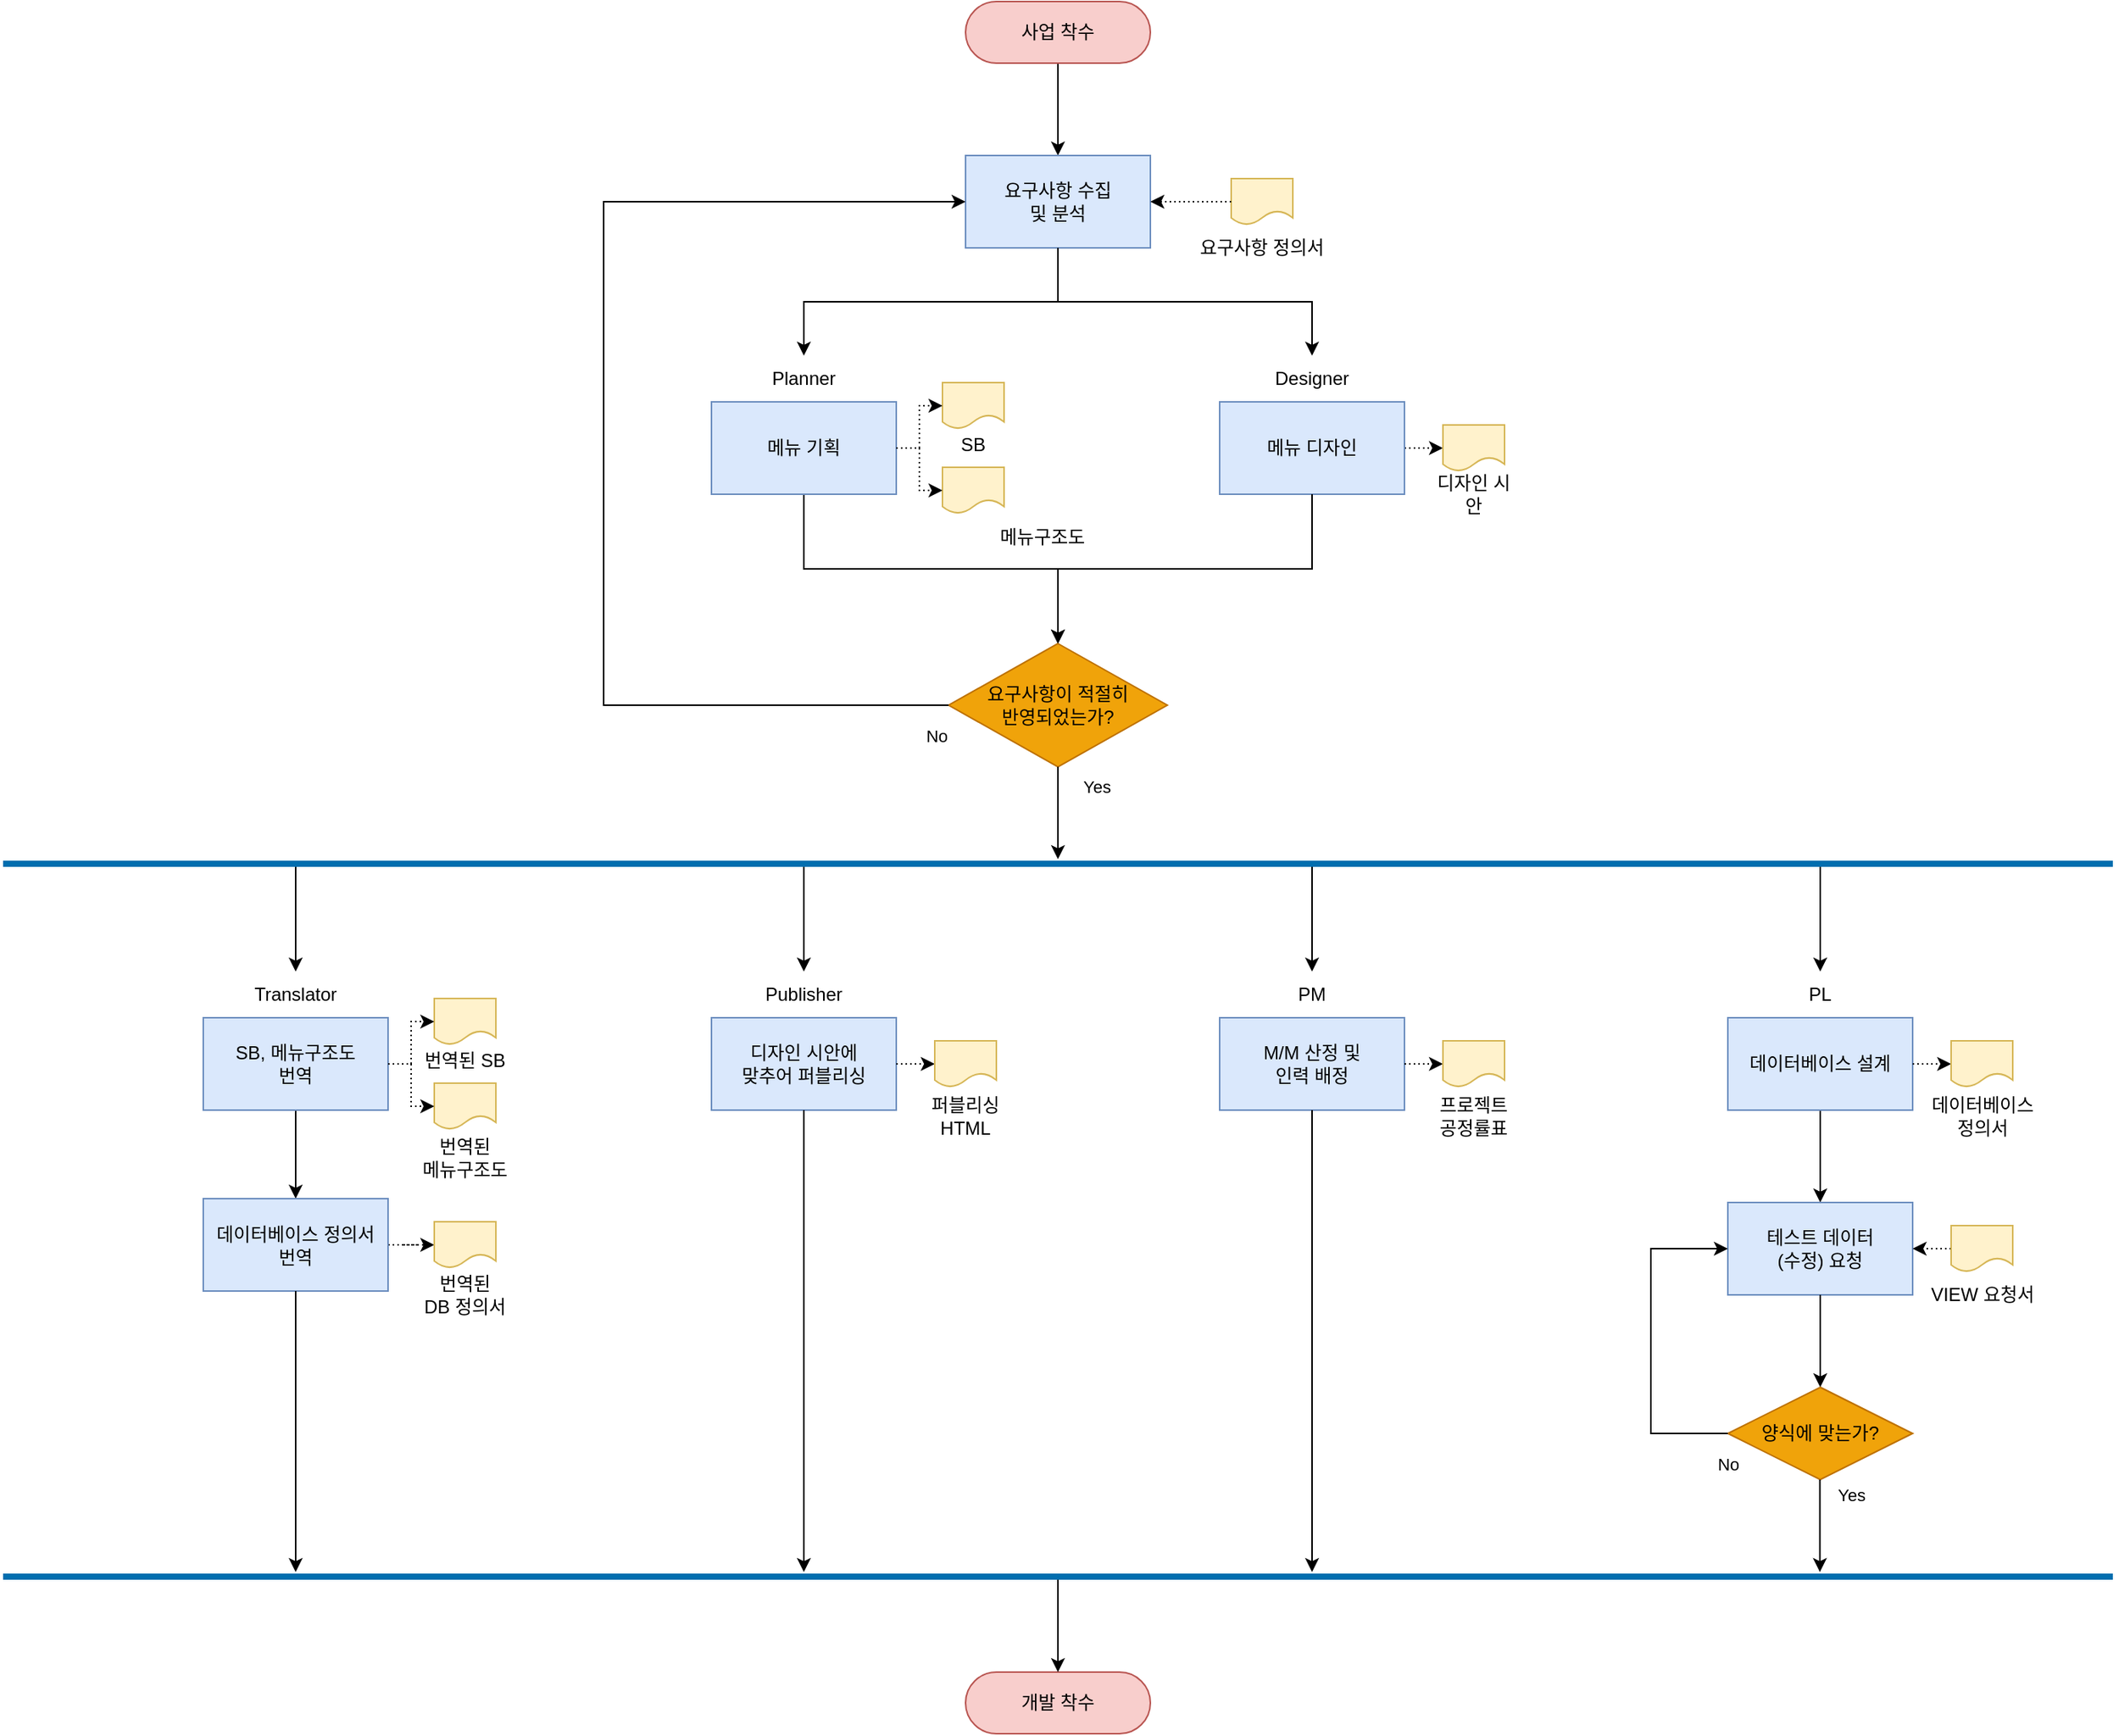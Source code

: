 <mxfile version="21.4.0" type="github" pages="2">
  <diagram id="ApFim-ZiYRaihryCVBSu" name="개발 이전 단계">
    <mxGraphModel dx="1865" dy="1051" grid="1" gridSize="10" guides="1" tooltips="1" connect="1" arrows="1" fold="1" page="1" pageScale="1" pageWidth="1390" pageHeight="1390" math="0" shadow="0">
      <root>
        <mxCell id="0" />
        <mxCell id="1" parent="0" />
        <mxCell id="KOi79CrwFPxrW92tcw0x-2" value="" style="edgeStyle=orthogonalEdgeStyle;rounded=0;orthogonalLoop=1;jettySize=auto;html=1;" edge="1" parent="1" source="UgyNSc586YXiHkbAKFf6-1" target="KOi79CrwFPxrW92tcw0x-1">
          <mxGeometry relative="1" as="geometry" />
        </mxCell>
        <mxCell id="UgyNSc586YXiHkbAKFf6-1" value="사업 착수" style="rounded=1;whiteSpace=wrap;html=1;fontSize=12;glass=0;strokeWidth=1;shadow=0;arcSize=50;fillColor=#f8cecc;strokeColor=#b85450;" vertex="1" parent="1">
          <mxGeometry x="635" y="110" width="120" height="40" as="geometry" />
        </mxCell>
        <mxCell id="KOi79CrwFPxrW92tcw0x-4" value="" style="edgeStyle=orthogonalEdgeStyle;rounded=0;orthogonalLoop=1;jettySize=auto;html=1;exitX=0.5;exitY=1;exitDx=0;exitDy=0;entryX=0.5;entryY=0;entryDx=0;entryDy=0;" edge="1" parent="1" source="KOi79CrwFPxrW92tcw0x-1" target="1zpQiLfxqWgQq9IZRaIA-9">
          <mxGeometry relative="1" as="geometry">
            <mxPoint x="570" y="340" as="targetPoint" />
          </mxGeometry>
        </mxCell>
        <mxCell id="KOi79CrwFPxrW92tcw0x-1" value="요구사항 수집&lt;br&gt;및 분석" style="rounded=0;whiteSpace=wrap;html=1;fillColor=#dae8fc;strokeColor=#6c8ebf;" vertex="1" parent="1">
          <mxGeometry x="635" y="210" width="120" height="60" as="geometry" />
        </mxCell>
        <mxCell id="I57N41cFZsX38iRNPhV9-2" value="" style="edgeStyle=orthogonalEdgeStyle;rounded=0;orthogonalLoop=1;jettySize=auto;html=1;exitX=0.5;exitY=1;exitDx=0;exitDy=0;entryX=0.5;entryY=0;entryDx=0;entryDy=0;" edge="1" parent="1" source="KOi79CrwFPxrW92tcw0x-3" target="I57N41cFZsX38iRNPhV9-1">
          <mxGeometry relative="1" as="geometry" />
        </mxCell>
        <mxCell id="KOi79CrwFPxrW92tcw0x-3" value="메뉴 기획" style="rounded=0;whiteSpace=wrap;html=1;fillColor=#dae8fc;strokeColor=#6c8ebf;" vertex="1" parent="1">
          <mxGeometry x="470" y="370" width="120" height="60" as="geometry" />
        </mxCell>
        <mxCell id="I57N41cFZsX38iRNPhV9-1" value="요구사항이 적절히&lt;br&gt;반영되었는가?" style="rhombus;whiteSpace=wrap;html=1;rounded=0;fillColor=#f0a30a;strokeColor=#BD7000;fontColor=#000000;" vertex="1" parent="1">
          <mxGeometry x="624" y="527" width="142" height="80" as="geometry" />
        </mxCell>
        <mxCell id="I57N41cFZsX38iRNPhV9-3" value="No" style="endArrow=classic;html=1;rounded=0;exitX=0;exitY=0.5;exitDx=0;exitDy=0;entryX=0;entryY=0.5;entryDx=0;entryDy=0;edgeStyle=orthogonalEdgeStyle;" edge="1" parent="1" source="I57N41cFZsX38iRNPhV9-1" target="KOi79CrwFPxrW92tcw0x-1">
          <mxGeometry x="-0.98" y="20" width="50" height="50" relative="1" as="geometry">
            <mxPoint x="530" y="500" as="sourcePoint" />
            <mxPoint x="580" y="450" as="targetPoint" />
            <Array as="points">
              <mxPoint x="400" y="567" />
              <mxPoint x="400" y="240" />
            </Array>
            <mxPoint as="offset" />
          </mxGeometry>
        </mxCell>
        <mxCell id="Rpd0c4KLnjqwRsKoIHZY-1" value="Translator" style="text;html=1;strokeColor=none;fillColor=none;align=center;verticalAlign=middle;whiteSpace=wrap;rounded=0;" vertex="1" parent="1">
          <mxGeometry x="170" y="740" width="60" height="30" as="geometry" />
        </mxCell>
        <mxCell id="Rpd0c4KLnjqwRsKoIHZY-3" value="PM" style="text;html=1;strokeColor=none;fillColor=none;align=center;verticalAlign=middle;whiteSpace=wrap;rounded=0;" vertex="1" parent="1">
          <mxGeometry x="830" y="740" width="60" height="30" as="geometry" />
        </mxCell>
        <mxCell id="Rpd0c4KLnjqwRsKoIHZY-4" value="PL" style="text;html=1;strokeColor=none;fillColor=none;align=center;verticalAlign=middle;whiteSpace=wrap;rounded=0;" vertex="1" parent="1">
          <mxGeometry x="1160" y="740" width="60" height="30" as="geometry" />
        </mxCell>
        <mxCell id="Rpd0c4KLnjqwRsKoIHZY-5" value="Publisher" style="text;html=1;strokeColor=none;fillColor=none;align=center;verticalAlign=middle;whiteSpace=wrap;rounded=0;" vertex="1" parent="1">
          <mxGeometry x="500" y="740" width="60" height="30" as="geometry" />
        </mxCell>
        <mxCell id="1zpQiLfxqWgQq9IZRaIA-18" value="" style="edgeStyle=orthogonalEdgeStyle;rounded=0;orthogonalLoop=1;jettySize=auto;html=1;exitX=1;exitY=0.5;exitDx=0;exitDy=0;entryX=0;entryY=0.5;entryDx=0;entryDy=0;dashed=1;dashPattern=1 2;" edge="1" parent="1" source="1zpQiLfxqWgQq9IZRaIA-5" target="1zpQiLfxqWgQq9IZRaIA-13">
          <mxGeometry relative="1" as="geometry" />
        </mxCell>
        <mxCell id="1zpQiLfxqWgQq9IZRaIA-5" value="메뉴 디자인" style="rounded=0;whiteSpace=wrap;html=1;fillColor=#dae8fc;strokeColor=#6c8ebf;" vertex="1" parent="1">
          <mxGeometry x="800" y="370" width="120" height="60" as="geometry" />
        </mxCell>
        <mxCell id="1zpQiLfxqWgQq9IZRaIA-6" value="" style="edgeStyle=orthogonalEdgeStyle;rounded=0;orthogonalLoop=1;jettySize=auto;html=1;exitX=0.5;exitY=1;exitDx=0;exitDy=0;entryX=0.5;entryY=0;entryDx=0;entryDy=0;" edge="1" parent="1" source="KOi79CrwFPxrW92tcw0x-1" target="1zpQiLfxqWgQq9IZRaIA-10">
          <mxGeometry relative="1" as="geometry">
            <mxPoint x="815" y="340" as="targetPoint" />
          </mxGeometry>
        </mxCell>
        <mxCell id="1zpQiLfxqWgQq9IZRaIA-8" value="" style="edgeStyle=orthogonalEdgeStyle;rounded=0;orthogonalLoop=1;jettySize=auto;html=1;exitX=0.5;exitY=1;exitDx=0;exitDy=0;entryX=0.5;entryY=0;entryDx=0;entryDy=0;" edge="1" parent="1" source="1zpQiLfxqWgQq9IZRaIA-5" target="I57N41cFZsX38iRNPhV9-1">
          <mxGeometry relative="1" as="geometry" />
        </mxCell>
        <mxCell id="1zpQiLfxqWgQq9IZRaIA-9" value="Planner" style="text;html=1;strokeColor=none;fillColor=none;align=center;verticalAlign=middle;whiteSpace=wrap;rounded=0;" vertex="1" parent="1">
          <mxGeometry x="500" y="340" width="60" height="30" as="geometry" />
        </mxCell>
        <mxCell id="1zpQiLfxqWgQq9IZRaIA-10" value="Designer" style="text;html=1;strokeColor=none;fillColor=none;align=center;verticalAlign=middle;whiteSpace=wrap;rounded=0;" vertex="1" parent="1">
          <mxGeometry x="830" y="340" width="60" height="30" as="geometry" />
        </mxCell>
        <mxCell id="1zpQiLfxqWgQq9IZRaIA-11" value="" style="shape=document;whiteSpace=wrap;html=1;boundedLbl=1;fillColor=#fff2cc;strokeColor=#d6b656;" vertex="1" parent="1">
          <mxGeometry x="620" y="357.5" width="40" height="30" as="geometry" />
        </mxCell>
        <mxCell id="1zpQiLfxqWgQq9IZRaIA-12" value="" style="shape=document;whiteSpace=wrap;html=1;boundedLbl=1;fillColor=#fff2cc;strokeColor=#d6b656;" vertex="1" parent="1">
          <mxGeometry x="620" y="412.5" width="40" height="30" as="geometry" />
        </mxCell>
        <mxCell id="1zpQiLfxqWgQq9IZRaIA-13" value="" style="shape=document;whiteSpace=wrap;html=1;boundedLbl=1;fillColor=#fff2cc;strokeColor=#d6b656;" vertex="1" parent="1">
          <mxGeometry x="945" y="385" width="40" height="30" as="geometry" />
        </mxCell>
        <mxCell id="1zpQiLfxqWgQq9IZRaIA-14" value="SB" style="text;html=1;strokeColor=none;fillColor=none;align=center;verticalAlign=middle;whiteSpace=wrap;rounded=0;" vertex="1" parent="1">
          <mxGeometry x="610" y="382.5" width="60" height="30" as="geometry" />
        </mxCell>
        <mxCell id="1zpQiLfxqWgQq9IZRaIA-15" value="메뉴구조도" style="text;html=1;strokeColor=none;fillColor=none;align=center;verticalAlign=middle;whiteSpace=wrap;rounded=0;" vertex="1" parent="1">
          <mxGeometry x="655" y="442.5" width="60" height="30" as="geometry" />
        </mxCell>
        <mxCell id="1zpQiLfxqWgQq9IZRaIA-16" value="디자인 시안" style="text;html=1;strokeColor=none;fillColor=none;align=center;verticalAlign=middle;whiteSpace=wrap;rounded=0;" vertex="1" parent="1">
          <mxGeometry x="935" y="415" width="60" height="30" as="geometry" />
        </mxCell>
        <mxCell id="1zpQiLfxqWgQq9IZRaIA-19" value="" style="endArrow=classic;html=1;rounded=0;exitX=1;exitY=0.5;exitDx=0;exitDy=0;entryX=0;entryY=0.5;entryDx=0;entryDy=0;edgeStyle=orthogonalEdgeStyle;dashed=1;dashPattern=1 2;" edge="1" parent="1" source="KOi79CrwFPxrW92tcw0x-3" target="1zpQiLfxqWgQq9IZRaIA-11">
          <mxGeometry width="50" height="50" relative="1" as="geometry">
            <mxPoint x="605" y="410" as="sourcePoint" />
            <mxPoint x="655" y="360" as="targetPoint" />
          </mxGeometry>
        </mxCell>
        <mxCell id="1zpQiLfxqWgQq9IZRaIA-20" value="" style="endArrow=classic;html=1;rounded=0;exitX=1;exitY=0.5;exitDx=0;exitDy=0;entryX=0;entryY=0.5;entryDx=0;entryDy=0;edgeStyle=orthogonalEdgeStyle;dashed=1;dashPattern=1 2;" edge="1" parent="1" source="KOi79CrwFPxrW92tcw0x-3" target="1zpQiLfxqWgQq9IZRaIA-12">
          <mxGeometry width="50" height="50" relative="1" as="geometry">
            <mxPoint x="605" y="410" as="sourcePoint" />
            <mxPoint x="655" y="360" as="targetPoint" />
          </mxGeometry>
        </mxCell>
        <mxCell id="UsPvd4qgAKRBgZNArH8N-1" value="" style="shape=document;whiteSpace=wrap;html=1;boundedLbl=1;fillColor=#fff2cc;strokeColor=#d6b656;" vertex="1" parent="1">
          <mxGeometry x="807.5" y="225" width="40" height="30" as="geometry" />
        </mxCell>
        <mxCell id="UsPvd4qgAKRBgZNArH8N-4" value="" style="endArrow=classic;html=1;rounded=0;exitX=0;exitY=0.5;exitDx=0;exitDy=0;entryX=1;entryY=0.5;entryDx=0;entryDy=0;dashed=1;dashPattern=1 2;" edge="1" parent="1" source="UsPvd4qgAKRBgZNArH8N-1" target="KOi79CrwFPxrW92tcw0x-1">
          <mxGeometry width="50" height="50" relative="1" as="geometry">
            <mxPoint x="820" y="300" as="sourcePoint" />
            <mxPoint x="870" y="250" as="targetPoint" />
          </mxGeometry>
        </mxCell>
        <mxCell id="UsPvd4qgAKRBgZNArH8N-5" value="요구사항 정의서" style="text;html=1;strokeColor=none;fillColor=none;align=center;verticalAlign=middle;whiteSpace=wrap;rounded=0;" vertex="1" parent="1">
          <mxGeometry x="780" y="255" width="95" height="30" as="geometry" />
        </mxCell>
        <mxCell id="m4kdrPFAbODgJ4vbUb9U-2" value="Yes" style="edgeStyle=orthogonalEdgeStyle;rounded=0;orthogonalLoop=1;jettySize=auto;html=1;exitX=0.5;exitY=1;exitDx=0;exitDy=0;" edge="1" parent="1" source="I57N41cFZsX38iRNPhV9-1">
          <mxGeometry x="-0.57" y="25" relative="1" as="geometry">
            <mxPoint x="695" y="607" as="sourcePoint" />
            <mxPoint x="695" y="667" as="targetPoint" />
            <mxPoint as="offset" />
          </mxGeometry>
        </mxCell>
        <mxCell id="yoj9XdeOsVLbJX6HyMk_-2" value="" style="edgeStyle=orthogonalEdgeStyle;rounded=0;orthogonalLoop=1;jettySize=auto;html=1;" edge="1" parent="1" source="m4kdrPFAbODgJ4vbUb9U-4" target="yoj9XdeOsVLbJX6HyMk_-1">
          <mxGeometry relative="1" as="geometry" />
        </mxCell>
        <mxCell id="m4kdrPFAbODgJ4vbUb9U-4" value="SB, 메뉴구조도&lt;br&gt;번역" style="rounded=0;whiteSpace=wrap;html=1;fillColor=#dae8fc;strokeColor=#6c8ebf;" vertex="1" parent="1">
          <mxGeometry x="140" y="770" width="120" height="60" as="geometry" />
        </mxCell>
        <mxCell id="m4kdrPFAbODgJ4vbUb9U-5" value="디자인 시안에 &lt;br&gt;맞추어 퍼블리싱" style="rounded=0;whiteSpace=wrap;html=1;fillColor=#dae8fc;strokeColor=#6c8ebf;" vertex="1" parent="1">
          <mxGeometry x="470" y="770" width="120" height="60" as="geometry" />
        </mxCell>
        <mxCell id="m4kdrPFAbODgJ4vbUb9U-6" value="M/M 산정 및&lt;br&gt;인력 배정" style="rounded=0;whiteSpace=wrap;html=1;fillColor=#dae8fc;strokeColor=#6c8ebf;" vertex="1" parent="1">
          <mxGeometry x="800" y="770" width="120" height="60" as="geometry" />
        </mxCell>
        <mxCell id="RZkFCWOz5aJ90pWj_2r2-2" value="" style="edgeStyle=orthogonalEdgeStyle;rounded=0;orthogonalLoop=1;jettySize=auto;html=1;" edge="1" parent="1" source="m4kdrPFAbODgJ4vbUb9U-7" target="RZkFCWOz5aJ90pWj_2r2-1">
          <mxGeometry relative="1" as="geometry" />
        </mxCell>
        <mxCell id="m4kdrPFAbODgJ4vbUb9U-7" value="데이터베이스 설계" style="rounded=0;whiteSpace=wrap;html=1;fillColor=#dae8fc;strokeColor=#6c8ebf;" vertex="1" parent="1">
          <mxGeometry x="1130" y="770" width="120" height="60" as="geometry" />
        </mxCell>
        <mxCell id="m4kdrPFAbODgJ4vbUb9U-8" value="" style="endArrow=classic;html=1;rounded=0;entryX=0.5;entryY=0;entryDx=0;entryDy=0;" edge="1" parent="1" target="Rpd0c4KLnjqwRsKoIHZY-1">
          <mxGeometry width="50" height="50" relative="1" as="geometry">
            <mxPoint x="200" y="670" as="sourcePoint" />
            <mxPoint x="280" y="660" as="targetPoint" />
          </mxGeometry>
        </mxCell>
        <mxCell id="m4kdrPFAbODgJ4vbUb9U-11" value="" style="endArrow=classic;html=1;rounded=0;entryX=0.5;entryY=0;entryDx=0;entryDy=0;" edge="1" parent="1" target="Rpd0c4KLnjqwRsKoIHZY-5">
          <mxGeometry width="50" height="50" relative="1" as="geometry">
            <mxPoint x="530" y="670" as="sourcePoint" />
            <mxPoint x="280" y="660" as="targetPoint" />
          </mxGeometry>
        </mxCell>
        <mxCell id="m4kdrPFAbODgJ4vbUb9U-12" value="" style="endArrow=classic;html=1;rounded=0;entryX=0.5;entryY=0;entryDx=0;entryDy=0;" edge="1" parent="1" target="Rpd0c4KLnjqwRsKoIHZY-3">
          <mxGeometry width="50" height="50" relative="1" as="geometry">
            <mxPoint x="860" y="670" as="sourcePoint" />
            <mxPoint x="280" y="660" as="targetPoint" />
          </mxGeometry>
        </mxCell>
        <mxCell id="m4kdrPFAbODgJ4vbUb9U-13" value="" style="endArrow=classic;html=1;rounded=0;entryX=0.5;entryY=0;entryDx=0;entryDy=0;" edge="1" parent="1" target="Rpd0c4KLnjqwRsKoIHZY-4">
          <mxGeometry width="50" height="50" relative="1" as="geometry">
            <mxPoint x="1190" y="670" as="sourcePoint" />
            <mxPoint x="280" y="660" as="targetPoint" />
          </mxGeometry>
        </mxCell>
        <mxCell id="m4kdrPFAbODgJ4vbUb9U-3" value="" style="endArrow=none;html=1;rounded=0;fillColor=#1ba1e2;strokeColor=#006EAF;strokeWidth=4;" edge="1" parent="1">
          <mxGeometry width="50" height="50" relative="1" as="geometry">
            <mxPoint x="10" y="670" as="sourcePoint" />
            <mxPoint x="1380" y="670" as="targetPoint" />
          </mxGeometry>
        </mxCell>
        <mxCell id="qsTpkCZVnvDET96jQxBf-7" value="" style="shape=document;whiteSpace=wrap;html=1;boundedLbl=1;fillColor=#fff2cc;strokeColor=#d6b656;" vertex="1" parent="1">
          <mxGeometry x="290" y="757.5" width="40" height="30" as="geometry" />
        </mxCell>
        <mxCell id="qsTpkCZVnvDET96jQxBf-8" value="" style="shape=document;whiteSpace=wrap;html=1;boundedLbl=1;fillColor=#fff2cc;strokeColor=#d6b656;" vertex="1" parent="1">
          <mxGeometry x="290" y="812.5" width="40" height="30" as="geometry" />
        </mxCell>
        <mxCell id="qsTpkCZVnvDET96jQxBf-9" value="번역된 SB" style="text;html=1;strokeColor=none;fillColor=none;align=center;verticalAlign=middle;whiteSpace=wrap;rounded=0;" vertex="1" parent="1">
          <mxGeometry x="280" y="782.5" width="60" height="30" as="geometry" />
        </mxCell>
        <mxCell id="qsTpkCZVnvDET96jQxBf-12" value="" style="endArrow=classic;html=1;rounded=0;exitX=1;exitY=0.5;exitDx=0;exitDy=0;entryX=0;entryY=0.5;entryDx=0;entryDy=0;edgeStyle=orthogonalEdgeStyle;dashed=1;dashPattern=1 2;" edge="1" parent="1" source="m4kdrPFAbODgJ4vbUb9U-4" target="qsTpkCZVnvDET96jQxBf-7">
          <mxGeometry width="50" height="50" relative="1" as="geometry">
            <mxPoint x="270" y="840" as="sourcePoint" />
            <mxPoint x="320" y="790" as="targetPoint" />
          </mxGeometry>
        </mxCell>
        <mxCell id="qsTpkCZVnvDET96jQxBf-13" value="" style="endArrow=classic;html=1;rounded=0;exitX=1;exitY=0.5;exitDx=0;exitDy=0;entryX=0;entryY=0.5;entryDx=0;entryDy=0;edgeStyle=orthogonalEdgeStyle;dashed=1;dashPattern=1 2;" edge="1" parent="1" source="m4kdrPFAbODgJ4vbUb9U-4" target="qsTpkCZVnvDET96jQxBf-8">
          <mxGeometry width="50" height="50" relative="1" as="geometry">
            <mxPoint x="270" y="840" as="sourcePoint" />
            <mxPoint x="320" y="790" as="targetPoint" />
          </mxGeometry>
        </mxCell>
        <mxCell id="qsTpkCZVnvDET96jQxBf-14" value="번역된 &lt;br&gt;메뉴구조도" style="text;html=1;strokeColor=none;fillColor=none;align=center;verticalAlign=middle;whiteSpace=wrap;rounded=0;" vertex="1" parent="1">
          <mxGeometry x="265" y="846" width="90" height="30" as="geometry" />
        </mxCell>
        <mxCell id="qsTpkCZVnvDET96jQxBf-15" value="" style="edgeStyle=orthogonalEdgeStyle;rounded=0;orthogonalLoop=1;jettySize=auto;html=1;exitX=1;exitY=0.5;exitDx=0;exitDy=0;entryX=0;entryY=0.5;entryDx=0;entryDy=0;dashed=1;dashPattern=1 2;" edge="1" parent="1" target="qsTpkCZVnvDET96jQxBf-16" source="m4kdrPFAbODgJ4vbUb9U-5">
          <mxGeometry relative="1" as="geometry">
            <mxPoint x="590" y="797.5" as="sourcePoint" />
          </mxGeometry>
        </mxCell>
        <mxCell id="qsTpkCZVnvDET96jQxBf-16" value="" style="shape=document;whiteSpace=wrap;html=1;boundedLbl=1;fillColor=#fff2cc;strokeColor=#d6b656;" vertex="1" parent="1">
          <mxGeometry x="615" y="785" width="40" height="30" as="geometry" />
        </mxCell>
        <mxCell id="qsTpkCZVnvDET96jQxBf-17" value="퍼블리싱&lt;br&gt;HTML" style="text;html=1;strokeColor=none;fillColor=none;align=center;verticalAlign=middle;whiteSpace=wrap;rounded=0;" vertex="1" parent="1">
          <mxGeometry x="605" y="819" width="60" height="30" as="geometry" />
        </mxCell>
        <mxCell id="6y4LoK07U-mxBxBL3GWm-1" value="" style="edgeStyle=orthogonalEdgeStyle;rounded=0;orthogonalLoop=1;jettySize=auto;html=1;entryX=0;entryY=0.5;entryDx=0;entryDy=0;dashed=1;dashPattern=1 2;exitX=1;exitY=0.5;exitDx=0;exitDy=0;" edge="1" parent="1" target="6y4LoK07U-mxBxBL3GWm-2" source="m4kdrPFAbODgJ4vbUb9U-6">
          <mxGeometry relative="1" as="geometry">
            <mxPoint x="920" y="800" as="sourcePoint" />
          </mxGeometry>
        </mxCell>
        <mxCell id="6y4LoK07U-mxBxBL3GWm-2" value="" style="shape=document;whiteSpace=wrap;html=1;boundedLbl=1;fillColor=#fff2cc;strokeColor=#d6b656;" vertex="1" parent="1">
          <mxGeometry x="945" y="785" width="40" height="30" as="geometry" />
        </mxCell>
        <mxCell id="6y4LoK07U-mxBxBL3GWm-3" value="프로젝트&lt;br&gt;공정률표" style="text;html=1;strokeColor=none;fillColor=none;align=center;verticalAlign=middle;whiteSpace=wrap;rounded=0;" vertex="1" parent="1">
          <mxGeometry x="935" y="819" width="60" height="30" as="geometry" />
        </mxCell>
        <mxCell id="RZkFCWOz5aJ90pWj_2r2-1" value="테스트 데이터&lt;br&gt;(수정) 요청" style="rounded=0;whiteSpace=wrap;html=1;fillColor=#dae8fc;strokeColor=#6c8ebf;" vertex="1" parent="1">
          <mxGeometry x="1130" y="890" width="120" height="60" as="geometry" />
        </mxCell>
        <mxCell id="p_Iu6pVenzZin4trawTp-1" value="" style="edgeStyle=orthogonalEdgeStyle;rounded=0;orthogonalLoop=1;jettySize=auto;html=1;exitX=1;exitY=0.5;exitDx=0;exitDy=0;entryX=0;entryY=0.5;entryDx=0;entryDy=0;dashed=1;dashPattern=1 2;" edge="1" parent="1" target="p_Iu6pVenzZin4trawTp-2" source="m4kdrPFAbODgJ4vbUb9U-7">
          <mxGeometry relative="1" as="geometry">
            <mxPoint x="1250" y="800" as="sourcePoint" />
          </mxGeometry>
        </mxCell>
        <mxCell id="p_Iu6pVenzZin4trawTp-2" value="" style="shape=document;whiteSpace=wrap;html=1;boundedLbl=1;fillColor=#fff2cc;strokeColor=#d6b656;" vertex="1" parent="1">
          <mxGeometry x="1275" y="785" width="40" height="30" as="geometry" />
        </mxCell>
        <mxCell id="p_Iu6pVenzZin4trawTp-3" value="데이터베이스&lt;br&gt;정의서" style="text;html=1;strokeColor=none;fillColor=none;align=center;verticalAlign=middle;whiteSpace=wrap;rounded=0;" vertex="1" parent="1">
          <mxGeometry x="1257.5" y="819" width="75" height="30" as="geometry" />
        </mxCell>
        <mxCell id="p_Iu6pVenzZin4trawTp-7" value="" style="edgeStyle=orthogonalEdgeStyle;rounded=0;orthogonalLoop=1;jettySize=auto;html=1;dashed=1;dashPattern=1 2;" edge="1" parent="1" source="p_Iu6pVenzZin4trawTp-5" target="RZkFCWOz5aJ90pWj_2r2-1">
          <mxGeometry relative="1" as="geometry" />
        </mxCell>
        <mxCell id="p_Iu6pVenzZin4trawTp-5" value="" style="shape=document;whiteSpace=wrap;html=1;boundedLbl=1;fillColor=#fff2cc;strokeColor=#d6b656;" vertex="1" parent="1">
          <mxGeometry x="1275" y="905" width="40" height="30" as="geometry" />
        </mxCell>
        <mxCell id="p_Iu6pVenzZin4trawTp-6" value="VIEW 요청서" style="text;html=1;strokeColor=none;fillColor=none;align=center;verticalAlign=middle;whiteSpace=wrap;rounded=0;" vertex="1" parent="1">
          <mxGeometry x="1257.5" y="935" width="75" height="30" as="geometry" />
        </mxCell>
        <mxCell id="yoj9XdeOsVLbJX6HyMk_-4" value="" style="edgeStyle=orthogonalEdgeStyle;rounded=0;orthogonalLoop=1;jettySize=auto;html=1;dashed=1;dashPattern=1 2;" edge="1" parent="1" source="yoj9XdeOsVLbJX6HyMk_-1" target="yoj9XdeOsVLbJX6HyMk_-3">
          <mxGeometry relative="1" as="geometry" />
        </mxCell>
        <mxCell id="yoj9XdeOsVLbJX6HyMk_-1" value="데이터베이스 정의서&lt;br&gt;번역" style="rounded=0;whiteSpace=wrap;html=1;fillColor=#dae8fc;strokeColor=#6c8ebf;" vertex="1" parent="1">
          <mxGeometry x="140" y="887.5" width="120" height="60" as="geometry" />
        </mxCell>
        <mxCell id="yoj9XdeOsVLbJX6HyMk_-3" value="" style="shape=document;whiteSpace=wrap;html=1;boundedLbl=1;fillColor=#fff2cc;strokeColor=#d6b656;" vertex="1" parent="1">
          <mxGeometry x="290" y="902.5" width="40" height="30" as="geometry" />
        </mxCell>
        <mxCell id="yoj9XdeOsVLbJX6HyMk_-5" value="번역된&lt;br&gt;DB 정의서" style="text;html=1;strokeColor=none;fillColor=none;align=center;verticalAlign=middle;whiteSpace=wrap;rounded=0;" vertex="1" parent="1">
          <mxGeometry x="265" y="935" width="90" height="30" as="geometry" />
        </mxCell>
        <mxCell id="yoj9XdeOsVLbJX6HyMk_-6" value="" style="edgeStyle=orthogonalEdgeStyle;rounded=0;orthogonalLoop=1;jettySize=auto;html=1;" edge="1" parent="1">
          <mxGeometry relative="1" as="geometry">
            <mxPoint x="1190" y="950" as="sourcePoint" />
            <mxPoint x="1190" y="1010" as="targetPoint" />
          </mxGeometry>
        </mxCell>
        <mxCell id="yoj9XdeOsVLbJX6HyMk_-8" value="양식에 맞는가?" style="rhombus;whiteSpace=wrap;html=1;fillColor=#f0a30a;strokeColor=#BD7000;fontColor=#000000;" vertex="1" parent="1">
          <mxGeometry x="1130" y="1010" width="120" height="60" as="geometry" />
        </mxCell>
        <mxCell id="eaSaNYSDg2VBEVXanopY-1" value="No" style="endArrow=classic;html=1;rounded=0;exitX=0;exitY=0.5;exitDx=0;exitDy=0;entryX=0;entryY=0.5;entryDx=0;entryDy=0;edgeStyle=orthogonalEdgeStyle;" edge="1" parent="1" source="yoj9XdeOsVLbJX6HyMk_-8" target="RZkFCWOz5aJ90pWj_2r2-1">
          <mxGeometry x="-1" y="20" width="50" height="50" relative="1" as="geometry">
            <mxPoint x="830" y="980" as="sourcePoint" />
            <mxPoint x="880" y="930" as="targetPoint" />
            <Array as="points">
              <mxPoint x="1080" y="1040" />
              <mxPoint x="1080" y="920" />
            </Array>
            <mxPoint as="offset" />
          </mxGeometry>
        </mxCell>
        <mxCell id="npcss-k5DpPRrzEivpQv-2" value="Yes" style="edgeStyle=orthogonalEdgeStyle;rounded=0;orthogonalLoop=1;jettySize=auto;html=1;" edge="1" parent="1">
          <mxGeometry x="-0.667" y="20" relative="1" as="geometry">
            <mxPoint x="1189.77" y="1070" as="sourcePoint" />
            <mxPoint x="1189.77" y="1130" as="targetPoint" />
            <mxPoint as="offset" />
          </mxGeometry>
        </mxCell>
        <mxCell id="npcss-k5DpPRrzEivpQv-4" value="" style="endArrow=classic;html=1;rounded=0;exitX=0.5;exitY=1;exitDx=0;exitDy=0;" edge="1" parent="1" source="m4kdrPFAbODgJ4vbUb9U-6">
          <mxGeometry width="50" height="50" relative="1" as="geometry">
            <mxPoint x="860" y="950" as="sourcePoint" />
            <mxPoint x="860" y="1130" as="targetPoint" />
          </mxGeometry>
        </mxCell>
        <mxCell id="npcss-k5DpPRrzEivpQv-5" value="" style="endArrow=classic;html=1;rounded=0;exitX=0.5;exitY=1;exitDx=0;exitDy=0;" edge="1" parent="1" source="yoj9XdeOsVLbJX6HyMk_-1">
          <mxGeometry width="50" height="50" relative="1" as="geometry">
            <mxPoint x="600" y="1110" as="sourcePoint" />
            <mxPoint x="200" y="1130" as="targetPoint" />
          </mxGeometry>
        </mxCell>
        <mxCell id="npcss-k5DpPRrzEivpQv-7" value="" style="endArrow=classic;html=1;rounded=0;exitX=0.5;exitY=1;exitDx=0;exitDy=0;" edge="1" parent="1" source="m4kdrPFAbODgJ4vbUb9U-5">
          <mxGeometry width="50" height="50" relative="1" as="geometry">
            <mxPoint x="574" y="1002.5" as="sourcePoint" />
            <mxPoint x="530" y="1130" as="targetPoint" />
          </mxGeometry>
        </mxCell>
        <mxCell id="npcss-k5DpPRrzEivpQv-3" value="" style="endArrow=none;html=1;rounded=0;fillColor=#1ba1e2;strokeColor=#006EAF;strokeWidth=4;" edge="1" parent="1">
          <mxGeometry width="50" height="50" relative="1" as="geometry">
            <mxPoint x="10" y="1133" as="sourcePoint" />
            <mxPoint x="1380" y="1133" as="targetPoint" />
          </mxGeometry>
        </mxCell>
        <mxCell id="npcss-k5DpPRrzEivpQv-11" value="개발 착수" style="rounded=1;whiteSpace=wrap;html=1;fontSize=12;glass=0;strokeWidth=1;shadow=0;arcSize=50;fillColor=#f8cecc;strokeColor=#b85450;" vertex="1" parent="1">
          <mxGeometry x="635" y="1195" width="120" height="40" as="geometry" />
        </mxCell>
        <mxCell id="npcss-k5DpPRrzEivpQv-12" value="" style="endArrow=classic;html=1;rounded=0;entryX=0.5;entryY=0;entryDx=0;entryDy=0;" edge="1" parent="1" target="npcss-k5DpPRrzEivpQv-11">
          <mxGeometry width="50" height="50" relative="1" as="geometry">
            <mxPoint x="695" y="1135" as="sourcePoint" />
            <mxPoint x="780" y="1245" as="targetPoint" />
          </mxGeometry>
        </mxCell>
      </root>
    </mxGraphModel>
  </diagram>
  <diagram id="CL1gKU6tuIYCMp_odOO4" name="개발 단계">
    <mxGraphModel dx="2052" dy="1156" grid="1" gridSize="10" guides="1" tooltips="1" connect="1" arrows="1" fold="1" page="1" pageScale="1" pageWidth="1390" pageHeight="1590" math="0" shadow="0">
      <root>
        <mxCell id="0" />
        <mxCell id="1" parent="0" />
        <mxCell id="eMJAuvo2ZPw_RIUEBvR2-1" value="개발 착수" style="rounded=1;whiteSpace=wrap;html=1;fontSize=12;glass=0;strokeWidth=1;shadow=0;arcSize=50;fillColor=#f8cecc;strokeColor=#b85450;" vertex="1" parent="1">
          <mxGeometry x="635" y="80" width="120" height="40" as="geometry" />
        </mxCell>
        <mxCell id="5EEhx3yLkFD9i8A3M0L_-2" value="" style="edgeStyle=orthogonalEdgeStyle;rounded=0;orthogonalLoop=1;jettySize=auto;html=1;entryX=0.5;entryY=0;entryDx=0;entryDy=0;exitX=0.5;exitY=1;exitDx=0;exitDy=0;" edge="1" parent="1" source="eMJAuvo2ZPw_RIUEBvR2-1" target="5EEhx3yLkFD9i8A3M0L_-11">
          <mxGeometry relative="1" as="geometry">
            <mxPoint x="570" y="190" as="targetPoint" />
            <mxPoint x="670" y="150" as="sourcePoint" />
          </mxGeometry>
        </mxCell>
        <mxCell id="5EEhx3yLkFD9i8A3M0L_-5" value="로그인 및 API 연동" style="rounded=0;whiteSpace=wrap;html=1;fillColor=#dae8fc;strokeColor=#6c8ebf;" vertex="1" parent="1">
          <mxGeometry x="470" y="220" width="120" height="60" as="geometry" />
        </mxCell>
        <mxCell id="5EEhx3yLkFD9i8A3M0L_-9" value="" style="edgeStyle=orthogonalEdgeStyle;rounded=0;orthogonalLoop=1;jettySize=auto;html=1;entryX=0.5;entryY=0;entryDx=0;entryDy=0;exitX=0.5;exitY=1;exitDx=0;exitDy=0;" edge="1" parent="1" source="eMJAuvo2ZPw_RIUEBvR2-1" target="5EEhx3yLkFD9i8A3M0L_-12">
          <mxGeometry relative="1" as="geometry">
            <mxPoint x="815" y="190" as="targetPoint" />
            <mxPoint x="700" y="140" as="sourcePoint" />
          </mxGeometry>
        </mxCell>
        <mxCell id="5EEhx3yLkFD9i8A3M0L_-11" value="본사 팀장 (PL)" style="text;html=1;strokeColor=none;fillColor=none;align=center;verticalAlign=middle;whiteSpace=wrap;rounded=0;" vertex="1" parent="1">
          <mxGeometry x="490" y="190" width="80" height="30" as="geometry" />
        </mxCell>
        <mxCell id="5EEhx3yLkFD9i8A3M0L_-12" value="본사 팀원" style="text;html=1;strokeColor=none;fillColor=none;align=center;verticalAlign=middle;whiteSpace=wrap;rounded=0;" vertex="1" parent="1">
          <mxGeometry x="830" y="190" width="60" height="30" as="geometry" />
        </mxCell>
        <mxCell id="V7qoUAEnPU-axc08T_6e-2" value="협업 툴 구성" style="rounded=0;whiteSpace=wrap;html=1;fillColor=#dae8fc;strokeColor=#6c8ebf;" vertex="1" parent="1">
          <mxGeometry x="800" y="220" width="120" height="60" as="geometry" />
        </mxCell>
        <mxCell id="V7qoUAEnPU-axc08T_6e-3" value="" style="shape=document;whiteSpace=wrap;html=1;boundedLbl=1;fillColor=#fff2cc;strokeColor=#d6b656;" vertex="1" parent="1">
          <mxGeometry x="950" y="210" width="40" height="30" as="geometry" />
        </mxCell>
        <mxCell id="V7qoUAEnPU-axc08T_6e-4" value="" style="shape=document;whiteSpace=wrap;html=1;boundedLbl=1;fillColor=#fff2cc;strokeColor=#d6b656;" vertex="1" parent="1">
          <mxGeometry x="950" y="265" width="40" height="30" as="geometry" />
        </mxCell>
        <mxCell id="V7qoUAEnPU-axc08T_6e-5" value="Slack" style="text;html=1;strokeColor=none;fillColor=none;align=center;verticalAlign=middle;whiteSpace=wrap;rounded=0;" vertex="1" parent="1">
          <mxGeometry x="940" y="235" width="60" height="30" as="geometry" />
        </mxCell>
        <mxCell id="V7qoUAEnPU-axc08T_6e-6" value="" style="endArrow=classic;html=1;rounded=0;exitX=1;exitY=0.5;exitDx=0;exitDy=0;entryX=0;entryY=0.5;entryDx=0;entryDy=0;edgeStyle=orthogonalEdgeStyle;dashed=1;dashPattern=1 2;" edge="1" parent="1" source="V7qoUAEnPU-axc08T_6e-2" target="V7qoUAEnPU-axc08T_6e-3">
          <mxGeometry width="50" height="50" relative="1" as="geometry">
            <mxPoint x="930" y="272.5" as="sourcePoint" />
            <mxPoint x="980" y="222.5" as="targetPoint" />
          </mxGeometry>
        </mxCell>
        <mxCell id="V7qoUAEnPU-axc08T_6e-7" value="" style="endArrow=classic;html=1;rounded=0;exitX=1;exitY=0.5;exitDx=0;exitDy=0;entryX=0;entryY=0.5;entryDx=0;entryDy=0;edgeStyle=orthogonalEdgeStyle;dashed=1;dashPattern=1 2;" edge="1" parent="1" source="V7qoUAEnPU-axc08T_6e-2" target="V7qoUAEnPU-axc08T_6e-4">
          <mxGeometry width="50" height="50" relative="1" as="geometry">
            <mxPoint x="930" y="272.5" as="sourcePoint" />
            <mxPoint x="980" y="222.5" as="targetPoint" />
          </mxGeometry>
        </mxCell>
        <mxCell id="V7qoUAEnPU-axc08T_6e-8" value="Notion / Redmine" style="text;html=1;strokeColor=none;fillColor=none;align=center;verticalAlign=middle;whiteSpace=wrap;rounded=0;" vertex="1" parent="1">
          <mxGeometry x="917.5" y="295" width="105" height="30" as="geometry" />
        </mxCell>
        <mxCell id="IhzZliXUSOPgyFXdE7bV-2" value="" style="edgeStyle=orthogonalEdgeStyle;rounded=0;orthogonalLoop=1;jettySize=auto;html=1;dashed=1;" edge="1" parent="1" source="EFamOA1END-NmIYTXA1N-1" target="eMJAuvo2ZPw_RIUEBvR2-1">
          <mxGeometry relative="1" as="geometry" />
        </mxCell>
        <mxCell id="EFamOA1END-NmIYTXA1N-1" value="" style="shape=document;whiteSpace=wrap;html=1;boundedLbl=1;fillColor=#fff2cc;strokeColor=#d6b656;" vertex="1" parent="1">
          <mxGeometry x="800" y="85" width="40" height="30" as="geometry" />
        </mxCell>
        <mxCell id="EFamOA1END-NmIYTXA1N-2" value="" style="shape=document;whiteSpace=wrap;html=1;boundedLbl=1;fillColor=#fff2cc;strokeColor=#d6b656;" vertex="1" parent="1">
          <mxGeometry x="860" y="85" width="40" height="30" as="geometry" />
        </mxCell>
        <mxCell id="EFamOA1END-NmIYTXA1N-3" value="" style="shape=document;whiteSpace=wrap;html=1;boundedLbl=1;fillColor=#fff2cc;strokeColor=#d6b656;" vertex="1" parent="1">
          <mxGeometry x="920" y="85" width="40" height="30" as="geometry" />
        </mxCell>
        <mxCell id="EFamOA1END-NmIYTXA1N-4" value="메뉴구조도" style="text;html=1;strokeColor=none;fillColor=none;align=center;verticalAlign=middle;whiteSpace=wrap;rounded=0;" vertex="1" parent="1">
          <mxGeometry x="790" y="115" width="60" height="30" as="geometry" />
        </mxCell>
        <mxCell id="EFamOA1END-NmIYTXA1N-5" value="SB" style="text;html=1;strokeColor=none;fillColor=none;align=center;verticalAlign=middle;whiteSpace=wrap;rounded=0;" vertex="1" parent="1">
          <mxGeometry x="850" y="115" width="60" height="30" as="geometry" />
        </mxCell>
        <mxCell id="IhzZliXUSOPgyFXdE7bV-1" value="DB 정의서" style="text;html=1;strokeColor=none;fillColor=none;align=center;verticalAlign=middle;whiteSpace=wrap;rounded=0;" vertex="1" parent="1">
          <mxGeometry x="910" y="115" width="60" height="30" as="geometry" />
        </mxCell>
        <mxCell id="UCsS4LbUzUh0bq4M3y02-1" value="" style="endArrow=classic;html=1;rounded=0;entryX=0.5;entryY=0;entryDx=0;entryDy=0;" edge="1" parent="1">
          <mxGeometry width="50" height="50" relative="1" as="geometry">
            <mxPoint x="529.29" y="280" as="sourcePoint" />
            <mxPoint x="529.29" y="350" as="targetPoint" />
          </mxGeometry>
        </mxCell>
        <mxCell id="UCsS4LbUzUh0bq4M3y02-2" value="" style="endArrow=classic;html=1;rounded=0;entryX=0.5;entryY=0;entryDx=0;entryDy=0;" edge="1" parent="1">
          <mxGeometry width="50" height="50" relative="1" as="geometry">
            <mxPoint x="860" y="280" as="sourcePoint" />
            <mxPoint x="860" y="350" as="targetPoint" />
          </mxGeometry>
        </mxCell>
        <mxCell id="cmBIsPsPV7qQPc_k9_W1-1" value="" style="endArrow=none;html=1;rounded=0;fillColor=#1ba1e2;strokeColor=#006EAF;strokeWidth=4;" edge="1" parent="1">
          <mxGeometry width="50" height="50" relative="1" as="geometry">
            <mxPoint x="10" y="352" as="sourcePoint" />
            <mxPoint x="1380" y="352" as="targetPoint" />
          </mxGeometry>
        </mxCell>
        <mxCell id="H533GOrnrWde79O0CGjL-14" value="" style="edgeStyle=orthogonalEdgeStyle;rounded=0;orthogonalLoop=1;jettySize=auto;html=1;" edge="1" parent="1" source="UCsS4LbUzUh0bq4M3y02-5" target="H533GOrnrWde79O0CGjL-13">
          <mxGeometry relative="1" as="geometry" />
        </mxCell>
        <mxCell id="UCsS4LbUzUh0bq4M3y02-5" value="대학담당자 협의사항&lt;br&gt;혹은 &lt;br&gt;기획자 문의사항 발생" style="rounded=0;whiteSpace=wrap;html=1;fillColor=#dae8fc;strokeColor=#6c8ebf;" vertex="1" parent="1">
          <mxGeometry x="300" y="583" width="120" height="60" as="geometry" />
        </mxCell>
        <mxCell id="K37aLPSJNI-PfmpmqtyZ-3" value="자력으로 해결 불가능한&lt;br&gt;문의사항, 문제 발생" style="rounded=0;whiteSpace=wrap;html=1;fillColor=#dae8fc;strokeColor=#6c8ebf;" vertex="1" parent="1">
          <mxGeometry x="630" y="583" width="120" height="60" as="geometry" />
        </mxCell>
        <mxCell id="H533GOrnrWde79O0CGjL-1" value="현지 팀장이&lt;br&gt;해결 가능한가?" style="rhombus;whiteSpace=wrap;html=1;rounded=0;fillColor=#f0a30a;strokeColor=#BD7000;fontColor=#000000;" vertex="1" parent="1">
          <mxGeometry x="949" y="713" width="142" height="80" as="geometry" />
        </mxCell>
        <mxCell id="H533GOrnrWde79O0CGjL-2" value="자력으로 해결 불가능한&lt;br&gt;문의사항, 문제 발생" style="rounded=0;whiteSpace=wrap;html=1;fillColor=#dae8fc;strokeColor=#6c8ebf;" vertex="1" parent="1">
          <mxGeometry x="960" y="583" width="120" height="60" as="geometry" />
        </mxCell>
        <mxCell id="H533GOrnrWde79O0CGjL-4" value="" style="endArrow=classic;html=1;rounded=0;entryX=0.5;entryY=0;entryDx=0;entryDy=0;" edge="1" parent="1">
          <mxGeometry width="50" height="50" relative="1" as="geometry">
            <mxPoint x="690" y="643" as="sourcePoint" />
            <mxPoint x="690" y="713" as="targetPoint" />
          </mxGeometry>
        </mxCell>
        <mxCell id="H533GOrnrWde79O0CGjL-5" value="" style="endArrow=classic;html=1;rounded=0;entryX=0.5;entryY=0;entryDx=0;entryDy=0;" edge="1" parent="1">
          <mxGeometry width="50" height="50" relative="1" as="geometry">
            <mxPoint x="1019.38" y="643" as="sourcePoint" />
            <mxPoint x="1019.38" y="713" as="targetPoint" />
          </mxGeometry>
        </mxCell>
        <mxCell id="H533GOrnrWde79O0CGjL-6" value="No" style="endArrow=classic;html=1;rounded=0;exitX=0;exitY=0.5;exitDx=0;exitDy=0;entryX=1;entryY=0.5;entryDx=0;entryDy=0;edgeStyle=orthogonalEdgeStyle;" edge="1" parent="1" source="H533GOrnrWde79O0CGjL-1" target="K37aLPSJNI-PfmpmqtyZ-3">
          <mxGeometry x="-1" y="20" width="50" height="50" relative="1" as="geometry">
            <mxPoint x="450" y="613" as="sourcePoint" />
            <mxPoint x="500" y="563" as="targetPoint" />
            <mxPoint x="1" as="offset" />
          </mxGeometry>
        </mxCell>
        <mxCell id="H533GOrnrWde79O0CGjL-7" value="Yes" style="endArrow=classic;html=1;rounded=0;entryX=0.5;entryY=0;entryDx=0;entryDy=0;" edge="1" parent="1">
          <mxGeometry x="-0.714" y="20" width="50" height="50" relative="1" as="geometry">
            <mxPoint x="1019.6" y="793" as="sourcePoint" />
            <mxPoint x="1019.6" y="863" as="targetPoint" />
            <mxPoint as="offset" />
          </mxGeometry>
        </mxCell>
        <mxCell id="H533GOrnrWde79O0CGjL-8" value="현지 팀장과 협업하여&lt;br&gt;문제 해결" style="rounded=0;whiteSpace=wrap;html=1;fillColor=#dae8fc;strokeColor=#6c8ebf;" vertex="1" parent="1">
          <mxGeometry x="960" y="863" width="120" height="60" as="geometry" />
        </mxCell>
        <mxCell id="H533GOrnrWde79O0CGjL-9" value="본사 개발자가&lt;br&gt;해결 가능한가?" style="rhombus;whiteSpace=wrap;html=1;rounded=0;fillColor=#f0a30a;strokeColor=#BD7000;fontColor=#000000;" vertex="1" parent="1">
          <mxGeometry x="619" y="713" width="142" height="80" as="geometry" />
        </mxCell>
        <mxCell id="H533GOrnrWde79O0CGjL-10" value="Yes" style="endArrow=classic;html=1;rounded=0;entryX=0.5;entryY=0;entryDx=0;entryDy=0;" edge="1" parent="1">
          <mxGeometry x="-0.714" y="20" width="50" height="50" relative="1" as="geometry">
            <mxPoint x="689.6" y="793" as="sourcePoint" />
            <mxPoint x="689.6" y="863" as="targetPoint" />
            <mxPoint as="offset" />
          </mxGeometry>
        </mxCell>
        <mxCell id="H533GOrnrWde79O0CGjL-12" value="" style="endArrow=classic;html=1;rounded=0;exitX=0;exitY=0.5;exitDx=0;exitDy=0;entryX=1;entryY=0.5;entryDx=0;entryDy=0;edgeStyle=orthogonalEdgeStyle;" edge="1" parent="1" source="H533GOrnrWde79O0CGjL-9" target="UCsS4LbUzUh0bq4M3y02-5">
          <mxGeometry width="50" height="50" relative="1" as="geometry">
            <mxPoint x="450" y="783" as="sourcePoint" />
            <mxPoint x="500" y="733" as="targetPoint" />
          </mxGeometry>
        </mxCell>
        <mxCell id="H533GOrnrWde79O0CGjL-22" value="" style="edgeStyle=orthogonalEdgeStyle;rounded=0;orthogonalLoop=1;jettySize=auto;html=1;" edge="1" parent="1" source="H533GOrnrWde79O0CGjL-13" target="H533GOrnrWde79O0CGjL-21">
          <mxGeometry relative="1" as="geometry" />
        </mxCell>
        <mxCell id="H533GOrnrWde79O0CGjL-13" value="본사 개발자 및&lt;br&gt;관련 담당자 참석&lt;br&gt;회의 진행" style="rounded=0;whiteSpace=wrap;html=1;fillColor=#dae8fc;strokeColor=#6c8ebf;" vertex="1" parent="1">
          <mxGeometry x="300" y="723" width="120" height="60" as="geometry" />
        </mxCell>
        <mxCell id="H533GOrnrWde79O0CGjL-15" value="본사 개발자" style="text;html=1;strokeColor=none;fillColor=none;align=center;verticalAlign=middle;whiteSpace=wrap;rounded=0;" vertex="1" parent="1">
          <mxGeometry x="330" y="424" width="60" height="30" as="geometry" />
        </mxCell>
        <mxCell id="H533GOrnrWde79O0CGjL-16" value="현지 팀장" style="text;html=1;strokeColor=none;fillColor=none;align=center;verticalAlign=middle;whiteSpace=wrap;rounded=0;" vertex="1" parent="1">
          <mxGeometry x="660" y="424" width="60" height="30" as="geometry" />
        </mxCell>
        <mxCell id="H533GOrnrWde79O0CGjL-17" value="현지 팀원" style="text;html=1;strokeColor=none;fillColor=none;align=center;verticalAlign=middle;whiteSpace=wrap;rounded=0;" vertex="1" parent="1">
          <mxGeometry x="990" y="424" width="60" height="30" as="geometry" />
        </mxCell>
        <mxCell id="H533GOrnrWde79O0CGjL-18" value="" style="endArrow=classic;html=1;rounded=0;entryX=0.5;entryY=0;entryDx=0;entryDy=0;" edge="1" parent="1">
          <mxGeometry width="50" height="50" relative="1" as="geometry">
            <mxPoint x="359.29" y="354" as="sourcePoint" />
            <mxPoint x="359.29" y="424" as="targetPoint" />
          </mxGeometry>
        </mxCell>
        <mxCell id="H533GOrnrWde79O0CGjL-19" value="" style="endArrow=classic;html=1;rounded=0;entryX=0.5;entryY=0;entryDx=0;entryDy=0;" edge="1" parent="1">
          <mxGeometry width="50" height="50" relative="1" as="geometry">
            <mxPoint x="694" y="354" as="sourcePoint" />
            <mxPoint x="694" y="424" as="targetPoint" />
          </mxGeometry>
        </mxCell>
        <mxCell id="H533GOrnrWde79O0CGjL-20" value="" style="endArrow=classic;html=1;rounded=0;entryX=0.5;entryY=0;entryDx=0;entryDy=0;" edge="1" parent="1">
          <mxGeometry width="50" height="50" relative="1" as="geometry">
            <mxPoint x="1019.29" y="354" as="sourcePoint" />
            <mxPoint x="1019.29" y="424" as="targetPoint" />
          </mxGeometry>
        </mxCell>
        <mxCell id="H533GOrnrWde79O0CGjL-21" value="문제 해결" style="rounded=0;whiteSpace=wrap;html=1;fillColor=#dae8fc;strokeColor=#6c8ebf;" vertex="1" parent="1">
          <mxGeometry x="300" y="863" width="120" height="60" as="geometry" />
        </mxCell>
        <mxCell id="H533GOrnrWde79O0CGjL-24" value="담당 메뉴 개발" style="rounded=0;whiteSpace=wrap;html=1;fillColor=#dae8fc;strokeColor=#6c8ebf;" vertex="1" parent="1">
          <mxGeometry x="300" y="454" width="120" height="60" as="geometry" />
        </mxCell>
        <mxCell id="H533GOrnrWde79O0CGjL-25" value="" style="endArrow=classic;html=1;rounded=0;entryX=0.5;entryY=0;entryDx=0;entryDy=0;" edge="1" parent="1">
          <mxGeometry width="50" height="50" relative="1" as="geometry">
            <mxPoint x="359.37" y="514" as="sourcePoint" />
            <mxPoint x="359.37" y="584" as="targetPoint" />
          </mxGeometry>
        </mxCell>
        <mxCell id="H533GOrnrWde79O0CGjL-26" value="담당 메뉴 개발" style="rounded=0;whiteSpace=wrap;html=1;fillColor=#dae8fc;strokeColor=#6c8ebf;" vertex="1" parent="1">
          <mxGeometry x="635" y="454" width="120" height="60" as="geometry" />
        </mxCell>
        <mxCell id="H533GOrnrWde79O0CGjL-27" value="" style="endArrow=classic;html=1;rounded=0;entryX=0.5;entryY=0;entryDx=0;entryDy=0;" edge="1" parent="1">
          <mxGeometry width="50" height="50" relative="1" as="geometry">
            <mxPoint x="694.37" y="514" as="sourcePoint" />
            <mxPoint x="694.37" y="584" as="targetPoint" />
          </mxGeometry>
        </mxCell>
        <mxCell id="H533GOrnrWde79O0CGjL-28" value="담당 메뉴 개발" style="rounded=0;whiteSpace=wrap;html=1;fillColor=#dae8fc;strokeColor=#6c8ebf;" vertex="1" parent="1">
          <mxGeometry x="960" y="454" width="120" height="60" as="geometry" />
        </mxCell>
        <mxCell id="H533GOrnrWde79O0CGjL-29" value="" style="endArrow=classic;html=1;rounded=0;entryX=0.5;entryY=0;entryDx=0;entryDy=0;" edge="1" parent="1">
          <mxGeometry width="50" height="50" relative="1" as="geometry">
            <mxPoint x="1019.37" y="514" as="sourcePoint" />
            <mxPoint x="1019.37" y="584" as="targetPoint" />
          </mxGeometry>
        </mxCell>
        <mxCell id="H533GOrnrWde79O0CGjL-11" value="본사 개발자와 협업하여&lt;br&gt;문제 해결" style="rounded=0;whiteSpace=wrap;html=1;fillColor=#dae8fc;strokeColor=#6c8ebf;" vertex="1" parent="1">
          <mxGeometry x="630" y="863" width="120" height="60" as="geometry" />
        </mxCell>
        <mxCell id="H533GOrnrWde79O0CGjL-35" value="담당 메뉴 개발이&lt;br&gt;완료되었는가?" style="rhombus;whiteSpace=wrap;html=1;rounded=0;fillColor=#f0a30a;strokeColor=#BD7000;fontColor=#000000;" vertex="1" parent="1">
          <mxGeometry x="289" y="990" width="142" height="80" as="geometry" />
        </mxCell>
        <mxCell id="H533GOrnrWde79O0CGjL-36" value="" style="endArrow=classic;html=1;rounded=0;exitX=0.5;exitY=1;exitDx=0;exitDy=0;entryX=0.5;entryY=0;entryDx=0;entryDy=0;" edge="1" parent="1" source="H533GOrnrWde79O0CGjL-21" target="H533GOrnrWde79O0CGjL-35">
          <mxGeometry width="50" height="50" relative="1" as="geometry">
            <mxPoint x="359.72" y="923" as="sourcePoint" />
            <mxPoint x="390" y="970" as="targetPoint" />
          </mxGeometry>
        </mxCell>
        <mxCell id="H533GOrnrWde79O0CGjL-37" value="No" style="endArrow=classic;html=1;rounded=0;exitX=0;exitY=0.5;exitDx=0;exitDy=0;entryX=0;entryY=0.5;entryDx=0;entryDy=0;edgeStyle=elbowEdgeStyle;" edge="1" parent="1" source="H533GOrnrWde79O0CGjL-35" target="H533GOrnrWde79O0CGjL-24">
          <mxGeometry x="-1" y="20" width="50" height="50" relative="1" as="geometry">
            <mxPoint x="370" y="850" as="sourcePoint" />
            <mxPoint x="420" y="800" as="targetPoint" />
            <Array as="points">
              <mxPoint x="230" y="750" />
            </Array>
            <mxPoint x="1" as="offset" />
          </mxGeometry>
        </mxCell>
        <mxCell id="H533GOrnrWde79O0CGjL-38" value="담당 메뉴 개발이&lt;br&gt;완료되었는가?" style="rhombus;whiteSpace=wrap;html=1;rounded=0;fillColor=#f0a30a;strokeColor=#BD7000;fontColor=#000000;" vertex="1" parent="1">
          <mxGeometry x="619" y="990" width="142" height="80" as="geometry" />
        </mxCell>
        <mxCell id="H533GOrnrWde79O0CGjL-39" value="" style="endArrow=classic;html=1;rounded=0;exitX=0.5;exitY=1;exitDx=0;exitDy=0;entryX=0.5;entryY=0;entryDx=0;entryDy=0;" edge="1" parent="1" target="H533GOrnrWde79O0CGjL-38">
          <mxGeometry width="50" height="50" relative="1" as="geometry">
            <mxPoint x="690" y="923" as="sourcePoint" />
            <mxPoint x="720" y="970" as="targetPoint" />
          </mxGeometry>
        </mxCell>
        <mxCell id="H533GOrnrWde79O0CGjL-40" value="No" style="endArrow=classic;html=1;rounded=0;exitX=0;exitY=0.5;exitDx=0;exitDy=0;entryX=0;entryY=0.5;entryDx=0;entryDy=0;edgeStyle=elbowEdgeStyle;" edge="1" parent="1" source="H533GOrnrWde79O0CGjL-38" target="H533GOrnrWde79O0CGjL-26">
          <mxGeometry x="-1" y="20" width="50" height="50" relative="1" as="geometry">
            <mxPoint x="694" y="850" as="sourcePoint" />
            <mxPoint x="624" y="484" as="targetPoint" />
            <Array as="points">
              <mxPoint x="560" y="750" />
            </Array>
            <mxPoint as="offset" />
          </mxGeometry>
        </mxCell>
        <mxCell id="H533GOrnrWde79O0CGjL-41" value="담당 메뉴 개발이&lt;br&gt;완료되었는가?" style="rhombus;whiteSpace=wrap;html=1;rounded=0;fillColor=#f0a30a;strokeColor=#BD7000;fontColor=#000000;" vertex="1" parent="1">
          <mxGeometry x="949" y="990" width="142" height="80" as="geometry" />
        </mxCell>
        <mxCell id="H533GOrnrWde79O0CGjL-42" value="" style="endArrow=classic;html=1;rounded=0;exitX=0.5;exitY=1;exitDx=0;exitDy=0;entryX=0.5;entryY=0;entryDx=0;entryDy=0;" edge="1" parent="1" target="H533GOrnrWde79O0CGjL-41">
          <mxGeometry width="50" height="50" relative="1" as="geometry">
            <mxPoint x="1020" y="923" as="sourcePoint" />
            <mxPoint x="1050" y="970" as="targetPoint" />
          </mxGeometry>
        </mxCell>
        <mxCell id="H533GOrnrWde79O0CGjL-43" value="No" style="endArrow=classic;html=1;rounded=0;exitX=0;exitY=0.5;exitDx=0;exitDy=0;entryX=0;entryY=0.5;entryDx=0;entryDy=0;edgeStyle=elbowEdgeStyle;" edge="1" parent="1" source="H533GOrnrWde79O0CGjL-41">
          <mxGeometry x="-1" y="20" width="50" height="50" relative="1" as="geometry">
            <mxPoint x="1030" y="850" as="sourcePoint" />
            <mxPoint x="960" y="484" as="targetPoint" />
            <Array as="points">
              <mxPoint x="890" y="750" />
            </Array>
            <mxPoint x="1" as="offset" />
          </mxGeometry>
        </mxCell>
        <mxCell id="H533GOrnrWde79O0CGjL-44" value="Yes" style="endArrow=classic;html=1;rounded=0;entryX=0.5;entryY=0;entryDx=0;entryDy=0;" edge="1" parent="1">
          <mxGeometry x="-0.714" y="20" width="50" height="50" relative="1" as="geometry">
            <mxPoint x="359.38" y="1070" as="sourcePoint" />
            <mxPoint x="359.38" y="1140" as="targetPoint" />
            <mxPoint as="offset" />
          </mxGeometry>
        </mxCell>
        <mxCell id="H533GOrnrWde79O0CGjL-45" value="Yes" style="endArrow=classic;html=1;rounded=0;entryX=0.5;entryY=0;entryDx=0;entryDy=0;" edge="1" parent="1">
          <mxGeometry x="-0.714" y="20" width="50" height="50" relative="1" as="geometry">
            <mxPoint x="694.0" y="1070" as="sourcePoint" />
            <mxPoint x="694.0" y="1140" as="targetPoint" />
            <mxPoint as="offset" />
          </mxGeometry>
        </mxCell>
        <mxCell id="H533GOrnrWde79O0CGjL-46" value="Yes" style="endArrow=classic;html=1;rounded=0;entryX=0.5;entryY=0;entryDx=0;entryDy=0;" edge="1" parent="1">
          <mxGeometry x="-0.714" y="20" width="50" height="50" relative="1" as="geometry">
            <mxPoint x="1022.5" y="1070" as="sourcePoint" />
            <mxPoint x="1022.5" y="1140" as="targetPoint" />
            <mxPoint as="offset" />
          </mxGeometry>
        </mxCell>
        <mxCell id="H533GOrnrWde79O0CGjL-47" value="" style="endArrow=none;html=1;rounded=0;fillColor=#1ba1e2;strokeColor=#006EAF;strokeWidth=4;" edge="1" parent="1">
          <mxGeometry width="50" height="50" relative="1" as="geometry">
            <mxPoint x="10" y="1140" as="sourcePoint" />
            <mxPoint x="1380" y="1140" as="targetPoint" />
          </mxGeometry>
        </mxCell>
        <mxCell id="H533GOrnrWde79O0CGjL-48" value="QA 진행" style="rounded=0;whiteSpace=wrap;html=1;fillColor=#dae8fc;strokeColor=#6c8ebf;" vertex="1" parent="1">
          <mxGeometry x="635" y="1210" width="120" height="60" as="geometry" />
        </mxCell>
        <mxCell id="H533GOrnrWde79O0CGjL-49" value="" style="endArrow=classic;html=1;rounded=0;exitX=0.5;exitY=1;exitDx=0;exitDy=0;entryX=0.5;entryY=0;entryDx=0;entryDy=0;" edge="1" parent="1">
          <mxGeometry width="50" height="50" relative="1" as="geometry">
            <mxPoint x="695" y="1140" as="sourcePoint" />
            <mxPoint x="695" y="1207" as="targetPoint" />
          </mxGeometry>
        </mxCell>
        <mxCell id="H533GOrnrWde79O0CGjL-50" value="개발 완료" style="rounded=1;whiteSpace=wrap;html=1;fontSize=12;glass=0;strokeWidth=1;shadow=0;arcSize=50;fillColor=#f8cecc;strokeColor=#b85450;" vertex="1" parent="1">
          <mxGeometry x="635" y="1340" width="120" height="40" as="geometry" />
        </mxCell>
        <mxCell id="H533GOrnrWde79O0CGjL-51" value="" style="endArrow=classic;html=1;rounded=0;exitX=0.5;exitY=1;exitDx=0;exitDy=0;entryX=0.5;entryY=0;entryDx=0;entryDy=0;" edge="1" parent="1" target="H533GOrnrWde79O0CGjL-50">
          <mxGeometry width="50" height="50" relative="1" as="geometry">
            <mxPoint x="695" y="1270" as="sourcePoint" />
            <mxPoint x="695" y="1337" as="targetPoint" />
          </mxGeometry>
        </mxCell>
      </root>
    </mxGraphModel>
  </diagram>
</mxfile>
